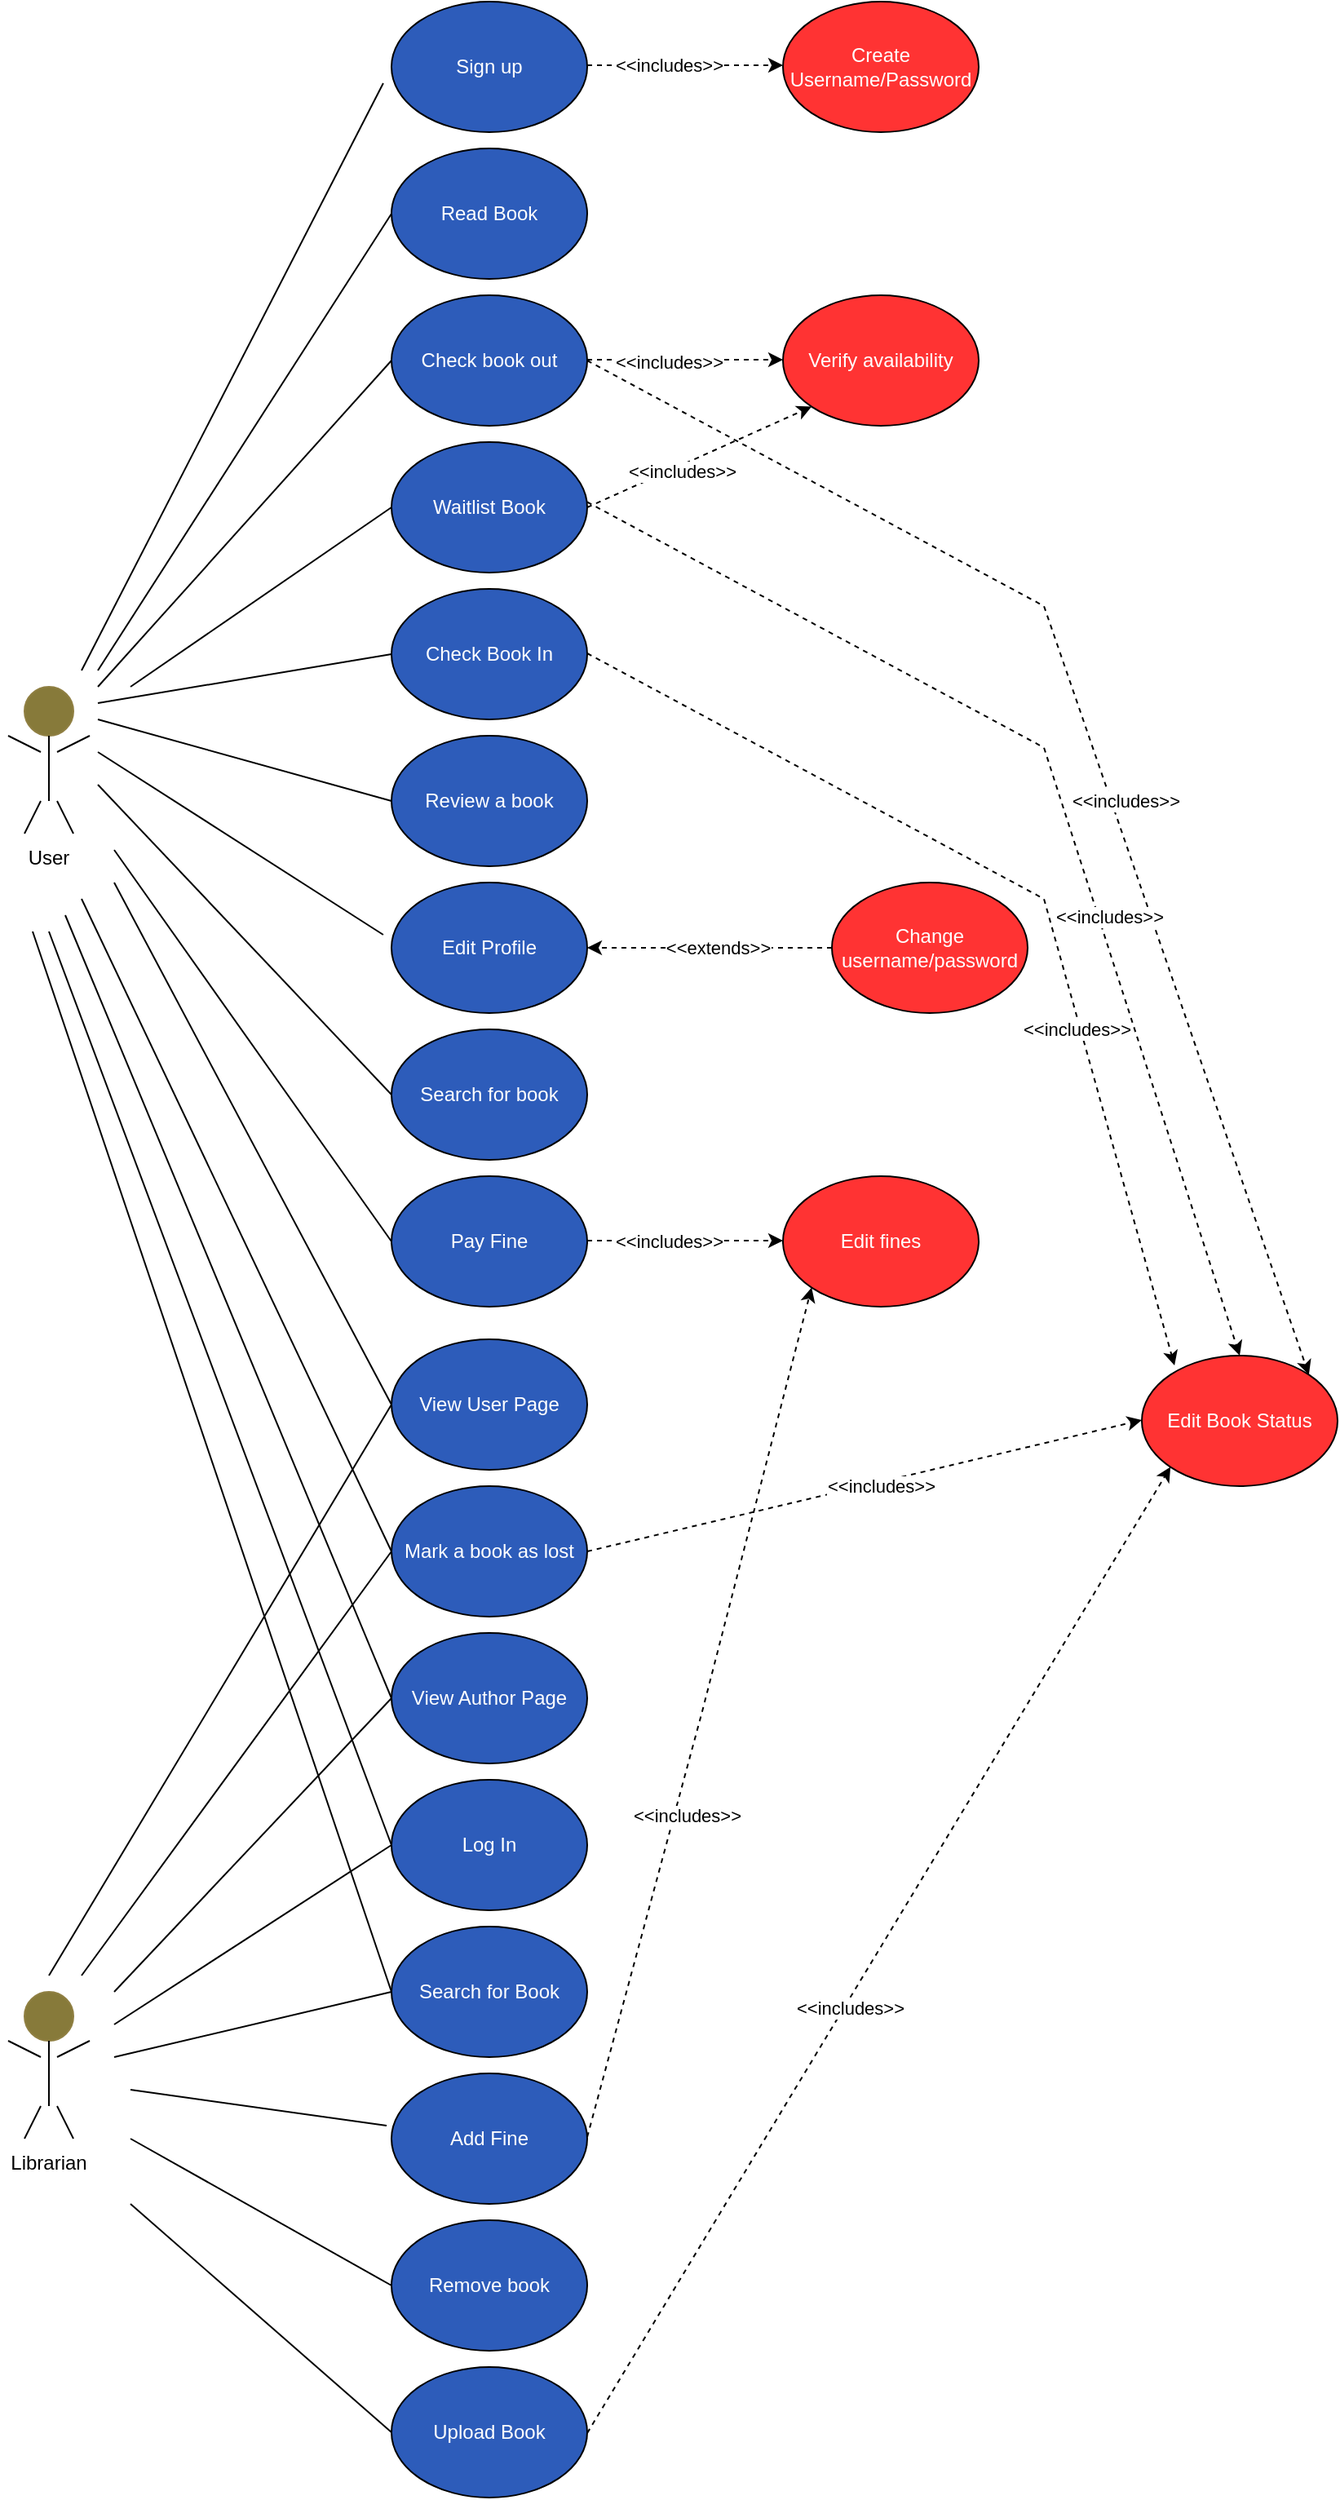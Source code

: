 <mxfile version="22.0.4" type="device">
  <diagram name="Page-1" id="0EJUweZeusc3gaJhtLxv">
    <mxGraphModel dx="1167" dy="1949" grid="1" gridSize="10" guides="1" tooltips="1" connect="1" arrows="1" fold="1" page="1" pageScale="1" pageWidth="850" pageHeight="1100" math="0" shadow="0">
      <root>
        <mxCell id="0" />
        <mxCell id="1" parent="0" />
        <mxCell id="_eQaQfZJLf4SJv1H8UMl-1" value="" style="ellipse;whiteSpace=wrap;html=1;aspect=fixed;strokeColor=#8F7F42;fillColor=#877A3A;" vertex="1" parent="1">
          <mxGeometry x="85" y="890" width="30" height="30" as="geometry" />
        </mxCell>
        <mxCell id="_eQaQfZJLf4SJv1H8UMl-2" value="" style="endArrow=none;html=1;rounded=0;entryX=0.5;entryY=1;entryDx=0;entryDy=0;" edge="1" parent="1" target="_eQaQfZJLf4SJv1H8UMl-1">
          <mxGeometry width="50" height="50" relative="1" as="geometry">
            <mxPoint x="100" y="960" as="sourcePoint" />
            <mxPoint x="95" y="980" as="targetPoint" />
          </mxGeometry>
        </mxCell>
        <mxCell id="_eQaQfZJLf4SJv1H8UMl-3" value="" style="endArrow=none;html=1;rounded=0;" edge="1" parent="1">
          <mxGeometry width="50" height="50" relative="1" as="geometry">
            <mxPoint x="105" y="930" as="sourcePoint" />
            <mxPoint x="125" y="920" as="targetPoint" />
          </mxGeometry>
        </mxCell>
        <mxCell id="_eQaQfZJLf4SJv1H8UMl-4" value="" style="endArrow=none;html=1;rounded=0;" edge="1" parent="1">
          <mxGeometry width="50" height="50" relative="1" as="geometry">
            <mxPoint x="75" y="920" as="sourcePoint" />
            <mxPoint x="95" y="930" as="targetPoint" />
          </mxGeometry>
        </mxCell>
        <mxCell id="_eQaQfZJLf4SJv1H8UMl-5" value="" style="endArrow=none;html=1;rounded=0;" edge="1" parent="1">
          <mxGeometry width="50" height="50" relative="1" as="geometry">
            <mxPoint x="105" y="960" as="sourcePoint" />
            <mxPoint x="115" y="980" as="targetPoint" />
          </mxGeometry>
        </mxCell>
        <mxCell id="_eQaQfZJLf4SJv1H8UMl-7" value="" style="endArrow=none;html=1;rounded=0;" edge="1" parent="1">
          <mxGeometry width="50" height="50" relative="1" as="geometry">
            <mxPoint x="95" y="960" as="sourcePoint" />
            <mxPoint x="85" y="980" as="targetPoint" />
          </mxGeometry>
        </mxCell>
        <mxCell id="_eQaQfZJLf4SJv1H8UMl-15" value="" style="ellipse;whiteSpace=wrap;html=1;aspect=fixed;strokeColor=#8F7F42;fillColor=#877A3A;" vertex="1" parent="1">
          <mxGeometry x="85" y="90" width="30" height="30" as="geometry" />
        </mxCell>
        <mxCell id="_eQaQfZJLf4SJv1H8UMl-16" value="" style="endArrow=none;html=1;rounded=0;entryX=0.5;entryY=1;entryDx=0;entryDy=0;" edge="1" parent="1" target="_eQaQfZJLf4SJv1H8UMl-15">
          <mxGeometry width="50" height="50" relative="1" as="geometry">
            <mxPoint x="100" y="160" as="sourcePoint" />
            <mxPoint x="95" y="180" as="targetPoint" />
          </mxGeometry>
        </mxCell>
        <mxCell id="_eQaQfZJLf4SJv1H8UMl-17" value="" style="endArrow=none;html=1;rounded=0;" edge="1" parent="1">
          <mxGeometry width="50" height="50" relative="1" as="geometry">
            <mxPoint x="105" y="130" as="sourcePoint" />
            <mxPoint x="125" y="120" as="targetPoint" />
          </mxGeometry>
        </mxCell>
        <mxCell id="_eQaQfZJLf4SJv1H8UMl-18" value="" style="endArrow=none;html=1;rounded=0;" edge="1" parent="1">
          <mxGeometry width="50" height="50" relative="1" as="geometry">
            <mxPoint x="75" y="120" as="sourcePoint" />
            <mxPoint x="95" y="130" as="targetPoint" />
          </mxGeometry>
        </mxCell>
        <mxCell id="_eQaQfZJLf4SJv1H8UMl-19" value="" style="endArrow=none;html=1;rounded=0;" edge="1" parent="1">
          <mxGeometry width="50" height="50" relative="1" as="geometry">
            <mxPoint x="105" y="160" as="sourcePoint" />
            <mxPoint x="115" y="180" as="targetPoint" />
          </mxGeometry>
        </mxCell>
        <mxCell id="_eQaQfZJLf4SJv1H8UMl-20" value="" style="endArrow=none;html=1;rounded=0;" edge="1" parent="1">
          <mxGeometry width="50" height="50" relative="1" as="geometry">
            <mxPoint x="95" y="160" as="sourcePoint" />
            <mxPoint x="85" y="180" as="targetPoint" />
          </mxGeometry>
        </mxCell>
        <mxCell id="_eQaQfZJLf4SJv1H8UMl-21" value="User" style="text;html=1;strokeColor=none;fillColor=none;align=center;verticalAlign=middle;whiteSpace=wrap;rounded=0;" vertex="1" parent="1">
          <mxGeometry x="70" y="180" width="60" height="30" as="geometry" />
        </mxCell>
        <mxCell id="_eQaQfZJLf4SJv1H8UMl-22" value="Librarian" style="text;html=1;strokeColor=none;fillColor=none;align=center;verticalAlign=middle;whiteSpace=wrap;rounded=0;" vertex="1" parent="1">
          <mxGeometry x="70" y="980" width="60" height="30" as="geometry" />
        </mxCell>
        <mxCell id="_eQaQfZJLf4SJv1H8UMl-23" value="&lt;font color=&quot;#ffffff&quot;&gt;Log In&lt;/font&gt;" style="ellipse;whiteSpace=wrap;html=1;fillColor=#2D5CBA;" vertex="1" parent="1">
          <mxGeometry x="310" y="760" width="120" height="80" as="geometry" />
        </mxCell>
        <mxCell id="_eQaQfZJLf4SJv1H8UMl-24" value="&lt;font color=&quot;#ffffff&quot;&gt;Upload Book&lt;/font&gt;" style="ellipse;whiteSpace=wrap;html=1;fillColor=#2D5CBA;" vertex="1" parent="1">
          <mxGeometry x="310" y="1120" width="120" height="80" as="geometry" />
        </mxCell>
        <mxCell id="_eQaQfZJLf4SJv1H8UMl-25" value="&lt;font color=&quot;#ffffff&quot;&gt;Add Fine&lt;/font&gt;" style="ellipse;whiteSpace=wrap;html=1;fillColor=#2D5CBA;" vertex="1" parent="1">
          <mxGeometry x="310" y="940" width="120" height="80" as="geometry" />
        </mxCell>
        <mxCell id="_eQaQfZJLf4SJv1H8UMl-26" value="&lt;font color=&quot;#ffffff&quot;&gt;Sign up&lt;/font&gt;" style="ellipse;whiteSpace=wrap;html=1;fillColor=#2D5CBA;" vertex="1" parent="1">
          <mxGeometry x="310" y="-330" width="120" height="80" as="geometry" />
        </mxCell>
        <mxCell id="_eQaQfZJLf4SJv1H8UMl-27" value="&lt;font color=&quot;#ffffff&quot;&gt;Read Book&lt;/font&gt;" style="ellipse;whiteSpace=wrap;html=1;fillColor=#2D5CBA;" vertex="1" parent="1">
          <mxGeometry x="310" y="-240" width="120" height="80" as="geometry" />
        </mxCell>
        <mxCell id="_eQaQfZJLf4SJv1H8UMl-28" value="&lt;font color=&quot;#ffffff&quot;&gt;Search for Book&lt;/font&gt;" style="ellipse;whiteSpace=wrap;html=1;fillColor=#2D5CBA;" vertex="1" parent="1">
          <mxGeometry x="310" y="850" width="120" height="80" as="geometry" />
        </mxCell>
        <mxCell id="_eQaQfZJLf4SJv1H8UMl-29" value="&lt;font color=&quot;#ffffff&quot;&gt;Check book out&lt;/font&gt;" style="ellipse;whiteSpace=wrap;html=1;fillColor=#2D5CBA;" vertex="1" parent="1">
          <mxGeometry x="310" y="-150" width="120" height="80" as="geometry" />
        </mxCell>
        <mxCell id="_eQaQfZJLf4SJv1H8UMl-31" value="&lt;font color=&quot;#ffffff&quot;&gt;Remove book&lt;/font&gt;" style="ellipse;whiteSpace=wrap;html=1;fillColor=#2D5CBA;" vertex="1" parent="1">
          <mxGeometry x="310" y="1030" width="120" height="80" as="geometry" />
        </mxCell>
        <mxCell id="_eQaQfZJLf4SJv1H8UMl-32" value="&lt;font color=&quot;#ffffff&quot;&gt;Search for book&lt;/font&gt;" style="ellipse;whiteSpace=wrap;html=1;fillColor=#2D5CBA;" vertex="1" parent="1">
          <mxGeometry x="310" y="300" width="120" height="80" as="geometry" />
        </mxCell>
        <mxCell id="_eQaQfZJLf4SJv1H8UMl-33" value="&lt;font color=&quot;#ffffff&quot;&gt;View User Page&lt;/font&gt;" style="ellipse;whiteSpace=wrap;html=1;fillColor=#2D5CBA;" vertex="1" parent="1">
          <mxGeometry x="310" y="490" width="120" height="80" as="geometry" />
        </mxCell>
        <mxCell id="_eQaQfZJLf4SJv1H8UMl-34" value="&lt;font color=&quot;#ffffff&quot;&gt;View Author Page&lt;/font&gt;" style="ellipse;whiteSpace=wrap;html=1;fillColor=#2D5CBA;" vertex="1" parent="1">
          <mxGeometry x="310" y="670" width="120" height="80" as="geometry" />
        </mxCell>
        <mxCell id="_eQaQfZJLf4SJv1H8UMl-35" value="&lt;font color=&quot;#ffffff&quot;&gt;Pay Fine&lt;/font&gt;" style="ellipse;whiteSpace=wrap;html=1;fillColor=#2D5CBA;" vertex="1" parent="1">
          <mxGeometry x="310" y="390" width="120" height="80" as="geometry" />
        </mxCell>
        <mxCell id="_eQaQfZJLf4SJv1H8UMl-36" value="&lt;font color=&quot;#ffffff&quot;&gt;Review a book&lt;/font&gt;" style="ellipse;whiteSpace=wrap;html=1;fillColor=#2D5CBA;" vertex="1" parent="1">
          <mxGeometry x="310" y="120" width="120" height="80" as="geometry" />
        </mxCell>
        <mxCell id="_eQaQfZJLf4SJv1H8UMl-37" value="&lt;font color=&quot;#ffffff&quot;&gt;Mark a book as lost&lt;/font&gt;" style="ellipse;whiteSpace=wrap;html=1;fillColor=#2D5CBA;" vertex="1" parent="1">
          <mxGeometry x="310" y="580" width="120" height="80" as="geometry" />
        </mxCell>
        <mxCell id="_eQaQfZJLf4SJv1H8UMl-38" value="&lt;font color=&quot;#ffffff&quot;&gt;Edit Profile&lt;/font&gt;" style="ellipse;whiteSpace=wrap;html=1;fillColor=#2D5CBA;" vertex="1" parent="1">
          <mxGeometry x="310" y="210" width="120" height="80" as="geometry" />
        </mxCell>
        <mxCell id="_eQaQfZJLf4SJv1H8UMl-39" value="&lt;font color=&quot;#ffffff&quot;&gt;Check Book In&lt;/font&gt;" style="ellipse;whiteSpace=wrap;html=1;fillColor=#2D5CBA;" vertex="1" parent="1">
          <mxGeometry x="310" y="30" width="120" height="80" as="geometry" />
        </mxCell>
        <mxCell id="_eQaQfZJLf4SJv1H8UMl-43" value="" style="endArrow=none;html=1;rounded=0;entryX=-0.042;entryY=0.625;entryDx=0;entryDy=0;entryPerimeter=0;" edge="1" parent="1" target="_eQaQfZJLf4SJv1H8UMl-26">
          <mxGeometry width="50" height="50" relative="1" as="geometry">
            <mxPoint x="120" y="80" as="sourcePoint" />
            <mxPoint x="320" y="-340" as="targetPoint" />
          </mxGeometry>
        </mxCell>
        <mxCell id="_eQaQfZJLf4SJv1H8UMl-44" value="" style="endArrow=none;html=1;rounded=0;entryX=0;entryY=0.5;entryDx=0;entryDy=0;" edge="1" parent="1" target="_eQaQfZJLf4SJv1H8UMl-27">
          <mxGeometry width="50" height="50" relative="1" as="geometry">
            <mxPoint x="130" y="80" as="sourcePoint" />
            <mxPoint x="330" y="-330" as="targetPoint" />
          </mxGeometry>
        </mxCell>
        <mxCell id="_eQaQfZJLf4SJv1H8UMl-45" value="" style="endArrow=none;html=1;rounded=0;entryX=0;entryY=0.5;entryDx=0;entryDy=0;" edge="1" parent="1" target="_eQaQfZJLf4SJv1H8UMl-29">
          <mxGeometry width="50" height="50" relative="1" as="geometry">
            <mxPoint x="130" y="90" as="sourcePoint" />
            <mxPoint x="340" y="-320" as="targetPoint" />
          </mxGeometry>
        </mxCell>
        <mxCell id="_eQaQfZJLf4SJv1H8UMl-46" value="" style="endArrow=none;html=1;rounded=0;entryX=0;entryY=0.5;entryDx=0;entryDy=0;" edge="1" parent="1" target="_eQaQfZJLf4SJv1H8UMl-39">
          <mxGeometry width="50" height="50" relative="1" as="geometry">
            <mxPoint x="130" y="100" as="sourcePoint" />
            <mxPoint x="350" y="-310" as="targetPoint" />
          </mxGeometry>
        </mxCell>
        <mxCell id="_eQaQfZJLf4SJv1H8UMl-47" value="" style="endArrow=none;html=1;rounded=0;entryX=0;entryY=0.5;entryDx=0;entryDy=0;" edge="1" parent="1" target="_eQaQfZJLf4SJv1H8UMl-36">
          <mxGeometry width="50" height="50" relative="1" as="geometry">
            <mxPoint x="130" y="110" as="sourcePoint" />
            <mxPoint x="360" y="-300" as="targetPoint" />
          </mxGeometry>
        </mxCell>
        <mxCell id="_eQaQfZJLf4SJv1H8UMl-48" value="" style="endArrow=none;html=1;rounded=0;entryX=-0.042;entryY=0.4;entryDx=0;entryDy=0;entryPerimeter=0;" edge="1" parent="1" target="_eQaQfZJLf4SJv1H8UMl-38">
          <mxGeometry width="50" height="50" relative="1" as="geometry">
            <mxPoint x="130" y="130" as="sourcePoint" />
            <mxPoint x="370" y="-290" as="targetPoint" />
          </mxGeometry>
        </mxCell>
        <mxCell id="_eQaQfZJLf4SJv1H8UMl-49" value="" style="endArrow=none;html=1;rounded=0;entryX=0;entryY=0.5;entryDx=0;entryDy=0;" edge="1" parent="1" target="_eQaQfZJLf4SJv1H8UMl-32">
          <mxGeometry width="50" height="50" relative="1" as="geometry">
            <mxPoint x="130" y="150" as="sourcePoint" />
            <mxPoint x="380" y="-280" as="targetPoint" />
          </mxGeometry>
        </mxCell>
        <mxCell id="_eQaQfZJLf4SJv1H8UMl-50" value="" style="endArrow=none;html=1;rounded=0;entryX=0;entryY=0.5;entryDx=0;entryDy=0;" edge="1" parent="1" target="_eQaQfZJLf4SJv1H8UMl-35">
          <mxGeometry width="50" height="50" relative="1" as="geometry">
            <mxPoint x="140" y="190" as="sourcePoint" />
            <mxPoint x="390" y="-270" as="targetPoint" />
          </mxGeometry>
        </mxCell>
        <mxCell id="_eQaQfZJLf4SJv1H8UMl-51" value="" style="endArrow=none;html=1;rounded=0;entryX=0;entryY=0.5;entryDx=0;entryDy=0;" edge="1" parent="1" target="_eQaQfZJLf4SJv1H8UMl-33">
          <mxGeometry width="50" height="50" relative="1" as="geometry">
            <mxPoint x="140" y="210" as="sourcePoint" />
            <mxPoint x="220" y="420" as="targetPoint" />
          </mxGeometry>
        </mxCell>
        <mxCell id="_eQaQfZJLf4SJv1H8UMl-52" value="" style="endArrow=none;html=1;rounded=0;entryX=0;entryY=0.5;entryDx=0;entryDy=0;" edge="1" parent="1" target="_eQaQfZJLf4SJv1H8UMl-37">
          <mxGeometry width="50" height="50" relative="1" as="geometry">
            <mxPoint x="120" y="220" as="sourcePoint" />
            <mxPoint x="320" y="540" as="targetPoint" />
          </mxGeometry>
        </mxCell>
        <mxCell id="_eQaQfZJLf4SJv1H8UMl-53" value="" style="endArrow=none;html=1;rounded=0;entryX=0;entryY=0.5;entryDx=0;entryDy=0;" edge="1" parent="1" target="_eQaQfZJLf4SJv1H8UMl-34">
          <mxGeometry width="50" height="50" relative="1" as="geometry">
            <mxPoint x="110" y="230" as="sourcePoint" />
            <mxPoint x="330" y="550" as="targetPoint" />
          </mxGeometry>
        </mxCell>
        <mxCell id="_eQaQfZJLf4SJv1H8UMl-54" value="" style="endArrow=none;html=1;rounded=0;entryX=0;entryY=0.5;entryDx=0;entryDy=0;" edge="1" parent="1" target="_eQaQfZJLf4SJv1H8UMl-23">
          <mxGeometry width="50" height="50" relative="1" as="geometry">
            <mxPoint x="100" y="240" as="sourcePoint" />
            <mxPoint x="340" y="560" as="targetPoint" />
          </mxGeometry>
        </mxCell>
        <mxCell id="_eQaQfZJLf4SJv1H8UMl-55" value="" style="endArrow=none;html=1;rounded=0;entryX=0;entryY=0.5;entryDx=0;entryDy=0;" edge="1" parent="1" target="_eQaQfZJLf4SJv1H8UMl-28">
          <mxGeometry width="50" height="50" relative="1" as="geometry">
            <mxPoint x="90" y="240" as="sourcePoint" />
            <mxPoint x="350" y="570" as="targetPoint" />
          </mxGeometry>
        </mxCell>
        <mxCell id="_eQaQfZJLf4SJv1H8UMl-56" value="" style="endArrow=none;html=1;rounded=0;entryX=0;entryY=0.5;entryDx=0;entryDy=0;" edge="1" parent="1" target="_eQaQfZJLf4SJv1H8UMl-33">
          <mxGeometry width="50" height="50" relative="1" as="geometry">
            <mxPoint x="100" y="880" as="sourcePoint" />
            <mxPoint x="250" y="1000" as="targetPoint" />
          </mxGeometry>
        </mxCell>
        <mxCell id="_eQaQfZJLf4SJv1H8UMl-57" value="" style="endArrow=none;html=1;rounded=0;entryX=0;entryY=0.5;entryDx=0;entryDy=0;" edge="1" parent="1" target="_eQaQfZJLf4SJv1H8UMl-37">
          <mxGeometry width="50" height="50" relative="1" as="geometry">
            <mxPoint x="120" y="880" as="sourcePoint" />
            <mxPoint x="320" y="540" as="targetPoint" />
          </mxGeometry>
        </mxCell>
        <mxCell id="_eQaQfZJLf4SJv1H8UMl-58" value="" style="endArrow=none;html=1;rounded=0;entryX=0;entryY=0.5;entryDx=0;entryDy=0;" edge="1" parent="1" target="_eQaQfZJLf4SJv1H8UMl-34">
          <mxGeometry width="50" height="50" relative="1" as="geometry">
            <mxPoint x="140" y="890" as="sourcePoint" />
            <mxPoint x="330" y="550" as="targetPoint" />
          </mxGeometry>
        </mxCell>
        <mxCell id="_eQaQfZJLf4SJv1H8UMl-59" value="" style="endArrow=none;html=1;rounded=0;entryX=0;entryY=0.5;entryDx=0;entryDy=0;" edge="1" parent="1" target="_eQaQfZJLf4SJv1H8UMl-23">
          <mxGeometry width="50" height="50" relative="1" as="geometry">
            <mxPoint x="140" y="910" as="sourcePoint" />
            <mxPoint x="340" y="560" as="targetPoint" />
          </mxGeometry>
        </mxCell>
        <mxCell id="_eQaQfZJLf4SJv1H8UMl-60" value="" style="endArrow=none;html=1;rounded=0;entryX=0;entryY=0.5;entryDx=0;entryDy=0;" edge="1" parent="1" target="_eQaQfZJLf4SJv1H8UMl-28">
          <mxGeometry width="50" height="50" relative="1" as="geometry">
            <mxPoint x="140" y="930" as="sourcePoint" />
            <mxPoint x="350" y="570" as="targetPoint" />
          </mxGeometry>
        </mxCell>
        <mxCell id="_eQaQfZJLf4SJv1H8UMl-61" value="" style="endArrow=none;html=1;rounded=0;entryX=-0.025;entryY=0.4;entryDx=0;entryDy=0;entryPerimeter=0;" edge="1" parent="1" target="_eQaQfZJLf4SJv1H8UMl-25">
          <mxGeometry width="50" height="50" relative="1" as="geometry">
            <mxPoint x="150" y="950" as="sourcePoint" />
            <mxPoint x="320" y="900" as="targetPoint" />
          </mxGeometry>
        </mxCell>
        <mxCell id="_eQaQfZJLf4SJv1H8UMl-62" value="" style="endArrow=none;html=1;rounded=0;entryX=0;entryY=0.5;entryDx=0;entryDy=0;" edge="1" parent="1" target="_eQaQfZJLf4SJv1H8UMl-31">
          <mxGeometry width="50" height="50" relative="1" as="geometry">
            <mxPoint x="150" y="980" as="sourcePoint" />
            <mxPoint x="330" y="910" as="targetPoint" />
          </mxGeometry>
        </mxCell>
        <mxCell id="_eQaQfZJLf4SJv1H8UMl-63" value="" style="endArrow=none;html=1;rounded=0;entryX=0;entryY=0.5;entryDx=0;entryDy=0;" edge="1" parent="1" target="_eQaQfZJLf4SJv1H8UMl-24">
          <mxGeometry width="50" height="50" relative="1" as="geometry">
            <mxPoint x="150" y="1020" as="sourcePoint" />
            <mxPoint x="340" y="920" as="targetPoint" />
          </mxGeometry>
        </mxCell>
        <mxCell id="_eQaQfZJLf4SJv1H8UMl-64" value="" style="html=1;labelBackgroundColor=#ffffff;startArrow=none;startFill=0;startSize=6;endArrow=classic;endFill=1;endSize=6;jettySize=auto;orthogonalLoop=1;strokeWidth=1;dashed=1;fontSize=14;rounded=0;exitX=1;exitY=0.5;exitDx=0;exitDy=0;" edge="1" parent="1">
          <mxGeometry width="60" height="60" relative="1" as="geometry">
            <mxPoint x="430" y="-291" as="sourcePoint" />
            <mxPoint x="550" y="-291" as="targetPoint" />
          </mxGeometry>
        </mxCell>
        <mxCell id="_eQaQfZJLf4SJv1H8UMl-66" value="&amp;lt;&amp;lt;includes&amp;gt;&amp;gt;" style="edgeLabel;html=1;align=center;verticalAlign=middle;resizable=0;points=[];" vertex="1" connectable="0" parent="_eQaQfZJLf4SJv1H8UMl-64">
          <mxGeometry x="-0.25" y="-3" relative="1" as="geometry">
            <mxPoint x="5" y="-3" as="offset" />
          </mxGeometry>
        </mxCell>
        <mxCell id="_eQaQfZJLf4SJv1H8UMl-65" value="&lt;font color=&quot;#ffffff&quot;&gt;Create Username/Password&lt;/font&gt;" style="ellipse;whiteSpace=wrap;html=1;fillColor=#FF3333;" vertex="1" parent="1">
          <mxGeometry x="550" y="-330" width="120" height="80" as="geometry" />
        </mxCell>
        <mxCell id="_eQaQfZJLf4SJv1H8UMl-67" value="&lt;font color=&quot;#ffffff&quot;&gt;Verify availability&lt;/font&gt;" style="ellipse;whiteSpace=wrap;html=1;fillColor=#FF3333;" vertex="1" parent="1">
          <mxGeometry x="550" y="-150" width="120" height="80" as="geometry" />
        </mxCell>
        <mxCell id="_eQaQfZJLf4SJv1H8UMl-68" value="" style="html=1;labelBackgroundColor=#ffffff;startArrow=none;startFill=0;startSize=6;endArrow=classic;endFill=1;endSize=6;jettySize=auto;orthogonalLoop=1;strokeWidth=1;dashed=1;fontSize=14;rounded=0;exitX=1;exitY=0.5;exitDx=0;exitDy=0;" edge="1" parent="1">
          <mxGeometry width="60" height="60" relative="1" as="geometry">
            <mxPoint x="430" y="-110.5" as="sourcePoint" />
            <mxPoint x="550" y="-110.5" as="targetPoint" />
          </mxGeometry>
        </mxCell>
        <mxCell id="_eQaQfZJLf4SJv1H8UMl-69" value="&amp;lt;&amp;lt;includes&amp;gt;&amp;gt;" style="edgeLabel;html=1;align=center;verticalAlign=middle;resizable=0;points=[];" vertex="1" connectable="0" parent="_eQaQfZJLf4SJv1H8UMl-68">
          <mxGeometry x="-0.25" y="-3" relative="1" as="geometry">
            <mxPoint x="5" y="-2" as="offset" />
          </mxGeometry>
        </mxCell>
        <mxCell id="_eQaQfZJLf4SJv1H8UMl-70" value="&lt;font color=&quot;#ffffff&quot;&gt;Waitlist Book&lt;/font&gt;" style="ellipse;whiteSpace=wrap;html=1;fillColor=#2D5CBA;" vertex="1" parent="1">
          <mxGeometry x="310" y="-60" width="120" height="80" as="geometry" />
        </mxCell>
        <mxCell id="_eQaQfZJLf4SJv1H8UMl-71" value="" style="html=1;labelBackgroundColor=#ffffff;startArrow=none;startFill=0;startSize=6;endArrow=classic;endFill=1;endSize=6;jettySize=auto;orthogonalLoop=1;strokeWidth=1;dashed=1;fontSize=14;rounded=0;exitX=1;exitY=0.5;exitDx=0;exitDy=0;entryX=0;entryY=1;entryDx=0;entryDy=0;" edge="1" parent="1" source="_eQaQfZJLf4SJv1H8UMl-70" target="_eQaQfZJLf4SJv1H8UMl-67">
          <mxGeometry width="60" height="60" relative="1" as="geometry">
            <mxPoint x="430" y="-40" as="sourcePoint" />
            <mxPoint x="550" y="-40" as="targetPoint" />
          </mxGeometry>
        </mxCell>
        <mxCell id="_eQaQfZJLf4SJv1H8UMl-72" value="&amp;lt;&amp;lt;includes&amp;gt;&amp;gt;" style="edgeLabel;html=1;align=center;verticalAlign=middle;resizable=0;points=[];" vertex="1" connectable="0" parent="_eQaQfZJLf4SJv1H8UMl-71">
          <mxGeometry x="-0.25" y="-3" relative="1" as="geometry">
            <mxPoint x="5" y="-2" as="offset" />
          </mxGeometry>
        </mxCell>
        <mxCell id="_eQaQfZJLf4SJv1H8UMl-73" value="&lt;font color=&quot;#ffffff&quot;&gt;Change username/password&lt;/font&gt;" style="ellipse;whiteSpace=wrap;html=1;fillColor=#FF3333;" vertex="1" parent="1">
          <mxGeometry x="580" y="210" width="120" height="80" as="geometry" />
        </mxCell>
        <mxCell id="_eQaQfZJLf4SJv1H8UMl-74" value="" style="html=1;labelBackgroundColor=#ffffff;startArrow=none;startFill=0;startSize=6;endArrow=classic;endFill=1;endSize=6;jettySize=auto;orthogonalLoop=1;strokeWidth=1;dashed=1;fontSize=14;rounded=0;exitX=0;exitY=0.5;exitDx=0;exitDy=0;entryX=1;entryY=0.5;entryDx=0;entryDy=0;" edge="1" parent="1" source="_eQaQfZJLf4SJv1H8UMl-73" target="_eQaQfZJLf4SJv1H8UMl-38">
          <mxGeometry width="60" height="60" relative="1" as="geometry">
            <mxPoint x="440" y="-10" as="sourcePoint" />
            <mxPoint x="520" y="160" as="targetPoint" />
          </mxGeometry>
        </mxCell>
        <mxCell id="_eQaQfZJLf4SJv1H8UMl-75" value="&amp;lt;&amp;lt;extends&amp;gt;&amp;gt;" style="edgeLabel;html=1;align=center;verticalAlign=middle;resizable=0;points=[];" vertex="1" connectable="0" parent="_eQaQfZJLf4SJv1H8UMl-74">
          <mxGeometry x="-0.25" y="-3" relative="1" as="geometry">
            <mxPoint x="-14" y="3" as="offset" />
          </mxGeometry>
        </mxCell>
        <mxCell id="_eQaQfZJLf4SJv1H8UMl-76" value="" style="endArrow=none;html=1;rounded=0;entryX=0;entryY=0.5;entryDx=0;entryDy=0;" edge="1" parent="1" target="_eQaQfZJLf4SJv1H8UMl-70">
          <mxGeometry width="50" height="50" relative="1" as="geometry">
            <mxPoint x="150" y="90" as="sourcePoint" />
            <mxPoint x="320" y="-100" as="targetPoint" />
          </mxGeometry>
        </mxCell>
        <mxCell id="_eQaQfZJLf4SJv1H8UMl-80" value="" style="html=1;labelBackgroundColor=#ffffff;startArrow=none;startFill=0;startSize=6;endArrow=classic;endFill=1;endSize=6;jettySize=auto;orthogonalLoop=1;strokeWidth=1;dashed=1;fontSize=14;rounded=0;exitX=1;exitY=0.5;exitDx=0;exitDy=0;" edge="1" parent="1">
          <mxGeometry width="60" height="60" relative="1" as="geometry">
            <mxPoint x="430" y="429.5" as="sourcePoint" />
            <mxPoint x="550" y="429.5" as="targetPoint" />
          </mxGeometry>
        </mxCell>
        <mxCell id="_eQaQfZJLf4SJv1H8UMl-81" value="&amp;lt;&amp;lt;includes&amp;gt;&amp;gt;" style="edgeLabel;html=1;align=center;verticalAlign=middle;resizable=0;points=[];" vertex="1" connectable="0" parent="_eQaQfZJLf4SJv1H8UMl-80">
          <mxGeometry x="-0.25" y="-3" relative="1" as="geometry">
            <mxPoint x="5" y="-3" as="offset" />
          </mxGeometry>
        </mxCell>
        <mxCell id="_eQaQfZJLf4SJv1H8UMl-82" value="&lt;font color=&quot;#ffffff&quot;&gt;Edit fines&lt;/font&gt;" style="ellipse;whiteSpace=wrap;html=1;fillColor=#FF3333;" vertex="1" parent="1">
          <mxGeometry x="550" y="390" width="120" height="80" as="geometry" />
        </mxCell>
        <mxCell id="_eQaQfZJLf4SJv1H8UMl-83" value="" style="html=1;labelBackgroundColor=#ffffff;startArrow=none;startFill=0;startSize=6;endArrow=classic;endFill=1;endSize=6;jettySize=auto;orthogonalLoop=1;strokeWidth=1;dashed=1;fontSize=14;rounded=0;exitX=1;exitY=0.5;exitDx=0;exitDy=0;entryX=0;entryY=1;entryDx=0;entryDy=0;" edge="1" parent="1" target="_eQaQfZJLf4SJv1H8UMl-82">
          <mxGeometry width="60" height="60" relative="1" as="geometry">
            <mxPoint x="430" y="979" as="sourcePoint" />
            <mxPoint x="550" y="979" as="targetPoint" />
            <Array as="points">
              <mxPoint x="500" y="720" />
            </Array>
          </mxGeometry>
        </mxCell>
        <mxCell id="_eQaQfZJLf4SJv1H8UMl-84" value="&amp;lt;&amp;lt;includes&amp;gt;&amp;gt;" style="edgeLabel;html=1;align=center;verticalAlign=middle;resizable=0;points=[];" vertex="1" connectable="0" parent="_eQaQfZJLf4SJv1H8UMl-83">
          <mxGeometry x="-0.25" y="-3" relative="1" as="geometry">
            <mxPoint x="5" y="-3" as="offset" />
          </mxGeometry>
        </mxCell>
        <mxCell id="_eQaQfZJLf4SJv1H8UMl-85" value="&lt;font color=&quot;#ffffff&quot;&gt;Edit Book Status&lt;/font&gt;" style="ellipse;whiteSpace=wrap;html=1;fillColor=#FF3333;" vertex="1" parent="1">
          <mxGeometry x="770" y="500" width="120" height="80" as="geometry" />
        </mxCell>
        <mxCell id="_eQaQfZJLf4SJv1H8UMl-86" value="" style="html=1;labelBackgroundColor=#ffffff;startArrow=none;startFill=0;startSize=6;endArrow=classic;endFill=1;endSize=6;jettySize=auto;orthogonalLoop=1;strokeWidth=1;dashed=1;fontSize=14;rounded=0;exitX=1;exitY=0.5;exitDx=0;exitDy=0;" edge="1" parent="1" source="_eQaQfZJLf4SJv1H8UMl-37">
          <mxGeometry width="60" height="60" relative="1" as="geometry">
            <mxPoint x="650" y="539.5" as="sourcePoint" />
            <mxPoint x="770" y="539.5" as="targetPoint" />
          </mxGeometry>
        </mxCell>
        <mxCell id="_eQaQfZJLf4SJv1H8UMl-87" value="&amp;lt;&amp;lt;includes&amp;gt;&amp;gt;" style="edgeLabel;html=1;align=center;verticalAlign=middle;resizable=0;points=[];" vertex="1" connectable="0" parent="_eQaQfZJLf4SJv1H8UMl-86">
          <mxGeometry x="-0.25" y="-3" relative="1" as="geometry">
            <mxPoint x="52" y="-13" as="offset" />
          </mxGeometry>
        </mxCell>
        <mxCell id="_eQaQfZJLf4SJv1H8UMl-90" value="" style="html=1;labelBackgroundColor=#ffffff;startArrow=none;startFill=0;startSize=6;endArrow=classic;endFill=1;endSize=6;jettySize=auto;orthogonalLoop=1;strokeWidth=1;dashed=1;fontSize=14;rounded=0;exitX=1;exitY=0.5;exitDx=0;exitDy=0;entryX=0.167;entryY=0.075;entryDx=0;entryDy=0;entryPerimeter=0;" edge="1" parent="1" target="_eQaQfZJLf4SJv1H8UMl-85">
          <mxGeometry width="60" height="60" relative="1" as="geometry">
            <mxPoint x="430" y="69.5" as="sourcePoint" />
            <mxPoint x="550" y="69.5" as="targetPoint" />
            <Array as="points">
              <mxPoint x="710" y="220" />
            </Array>
          </mxGeometry>
        </mxCell>
        <mxCell id="_eQaQfZJLf4SJv1H8UMl-91" value="&amp;lt;&amp;lt;includes&amp;gt;&amp;gt;" style="edgeLabel;html=1;align=center;verticalAlign=middle;resizable=0;points=[];" vertex="1" connectable="0" parent="_eQaQfZJLf4SJv1H8UMl-90">
          <mxGeometry x="-0.25" y="-3" relative="1" as="geometry">
            <mxPoint x="98" y="118" as="offset" />
          </mxGeometry>
        </mxCell>
        <mxCell id="_eQaQfZJLf4SJv1H8UMl-92" value="" style="html=1;labelBackgroundColor=#ffffff;startArrow=none;startFill=0;startSize=6;endArrow=classic;endFill=1;endSize=6;jettySize=auto;orthogonalLoop=1;strokeWidth=1;dashed=1;fontSize=14;rounded=0;exitX=1;exitY=0.5;exitDx=0;exitDy=0;entryX=1;entryY=0;entryDx=0;entryDy=0;" edge="1" parent="1" target="_eQaQfZJLf4SJv1H8UMl-85">
          <mxGeometry width="60" height="60" relative="1" as="geometry">
            <mxPoint x="430" y="-110" as="sourcePoint" />
            <mxPoint x="790" y="326.5" as="targetPoint" />
            <Array as="points">
              <mxPoint x="710" y="40.5" />
            </Array>
          </mxGeometry>
        </mxCell>
        <mxCell id="_eQaQfZJLf4SJv1H8UMl-93" value="&amp;lt;&amp;lt;includes&amp;gt;&amp;gt;" style="edgeLabel;html=1;align=center;verticalAlign=middle;resizable=0;points=[];" vertex="1" connectable="0" parent="_eQaQfZJLf4SJv1H8UMl-92">
          <mxGeometry x="-0.25" y="-3" relative="1" as="geometry">
            <mxPoint x="62" y="122" as="offset" />
          </mxGeometry>
        </mxCell>
        <mxCell id="_eQaQfZJLf4SJv1H8UMl-94" value="" style="html=1;labelBackgroundColor=#ffffff;startArrow=none;startFill=0;startSize=6;endArrow=classic;endFill=1;endSize=6;jettySize=auto;orthogonalLoop=1;strokeWidth=1;dashed=1;fontSize=14;rounded=0;exitX=1;exitY=0.5;exitDx=0;exitDy=0;entryX=0.5;entryY=0;entryDx=0;entryDy=0;" edge="1" parent="1" target="_eQaQfZJLf4SJv1H8UMl-85">
          <mxGeometry width="60" height="60" relative="1" as="geometry">
            <mxPoint x="430" y="-23.25" as="sourcePoint" />
            <mxPoint x="790" y="413.25" as="targetPoint" />
            <Array as="points">
              <mxPoint x="710" y="127.25" />
            </Array>
          </mxGeometry>
        </mxCell>
        <mxCell id="_eQaQfZJLf4SJv1H8UMl-95" value="&amp;lt;&amp;lt;includes&amp;gt;&amp;gt;" style="edgeLabel;html=1;align=center;verticalAlign=middle;resizable=0;points=[];" vertex="1" connectable="0" parent="_eQaQfZJLf4SJv1H8UMl-94">
          <mxGeometry x="-0.25" y="-3" relative="1" as="geometry">
            <mxPoint x="87" y="125" as="offset" />
          </mxGeometry>
        </mxCell>
        <mxCell id="_eQaQfZJLf4SJv1H8UMl-96" value="" style="html=1;labelBackgroundColor=#ffffff;startArrow=none;startFill=0;startSize=6;endArrow=classic;endFill=1;endSize=6;jettySize=auto;orthogonalLoop=1;strokeWidth=1;dashed=1;fontSize=14;rounded=0;exitX=1;exitY=0.5;exitDx=0;exitDy=0;entryX=0;entryY=1;entryDx=0;entryDy=0;" edge="1" parent="1" target="_eQaQfZJLf4SJv1H8UMl-85">
          <mxGeometry width="60" height="60" relative="1" as="geometry">
            <mxPoint x="430" y="1160.5" as="sourcePoint" />
            <mxPoint x="770" y="1080" as="targetPoint" />
          </mxGeometry>
        </mxCell>
        <mxCell id="_eQaQfZJLf4SJv1H8UMl-97" value="&amp;lt;&amp;lt;includes&amp;gt;&amp;gt;" style="edgeLabel;html=1;align=center;verticalAlign=middle;resizable=0;points=[];" vertex="1" connectable="0" parent="_eQaQfZJLf4SJv1H8UMl-96">
          <mxGeometry x="-0.25" y="-3" relative="1" as="geometry">
            <mxPoint x="24" y="-40" as="offset" />
          </mxGeometry>
        </mxCell>
      </root>
    </mxGraphModel>
  </diagram>
</mxfile>
